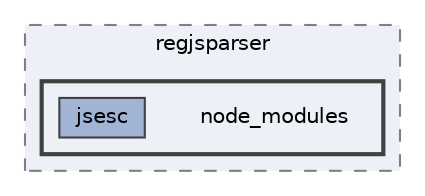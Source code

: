 digraph "pkiclassroomrescheduler/src/main/frontend/node_modules/regjsparser/node_modules"
{
 // LATEX_PDF_SIZE
  bgcolor="transparent";
  edge [fontname=Helvetica,fontsize=10,labelfontname=Helvetica,labelfontsize=10];
  node [fontname=Helvetica,fontsize=10,shape=box,height=0.2,width=0.4];
  compound=true
  subgraph clusterdir_85d80d0357b2e70623090ba18b08a1a3 {
    graph [ bgcolor="#edf0f7", pencolor="grey50", label="regjsparser", fontname=Helvetica,fontsize=10 style="filled,dashed", URL="dir_85d80d0357b2e70623090ba18b08a1a3.html",tooltip=""]
  subgraph clusterdir_d0137cd342ffae0831a46772e368d86e {
    graph [ bgcolor="#edf0f7", pencolor="grey25", label="", fontname=Helvetica,fontsize=10 style="filled,bold", URL="dir_d0137cd342ffae0831a46772e368d86e.html",tooltip=""]
    dir_d0137cd342ffae0831a46772e368d86e [shape=plaintext, label="node_modules"];
  dir_6fec5d2824b5613d0d14efe9637a9316 [label="jsesc", fillcolor="#a2b4d6", color="grey25", style="filled", URL="dir_6fec5d2824b5613d0d14efe9637a9316.html",tooltip=""];
  }
  }
}
